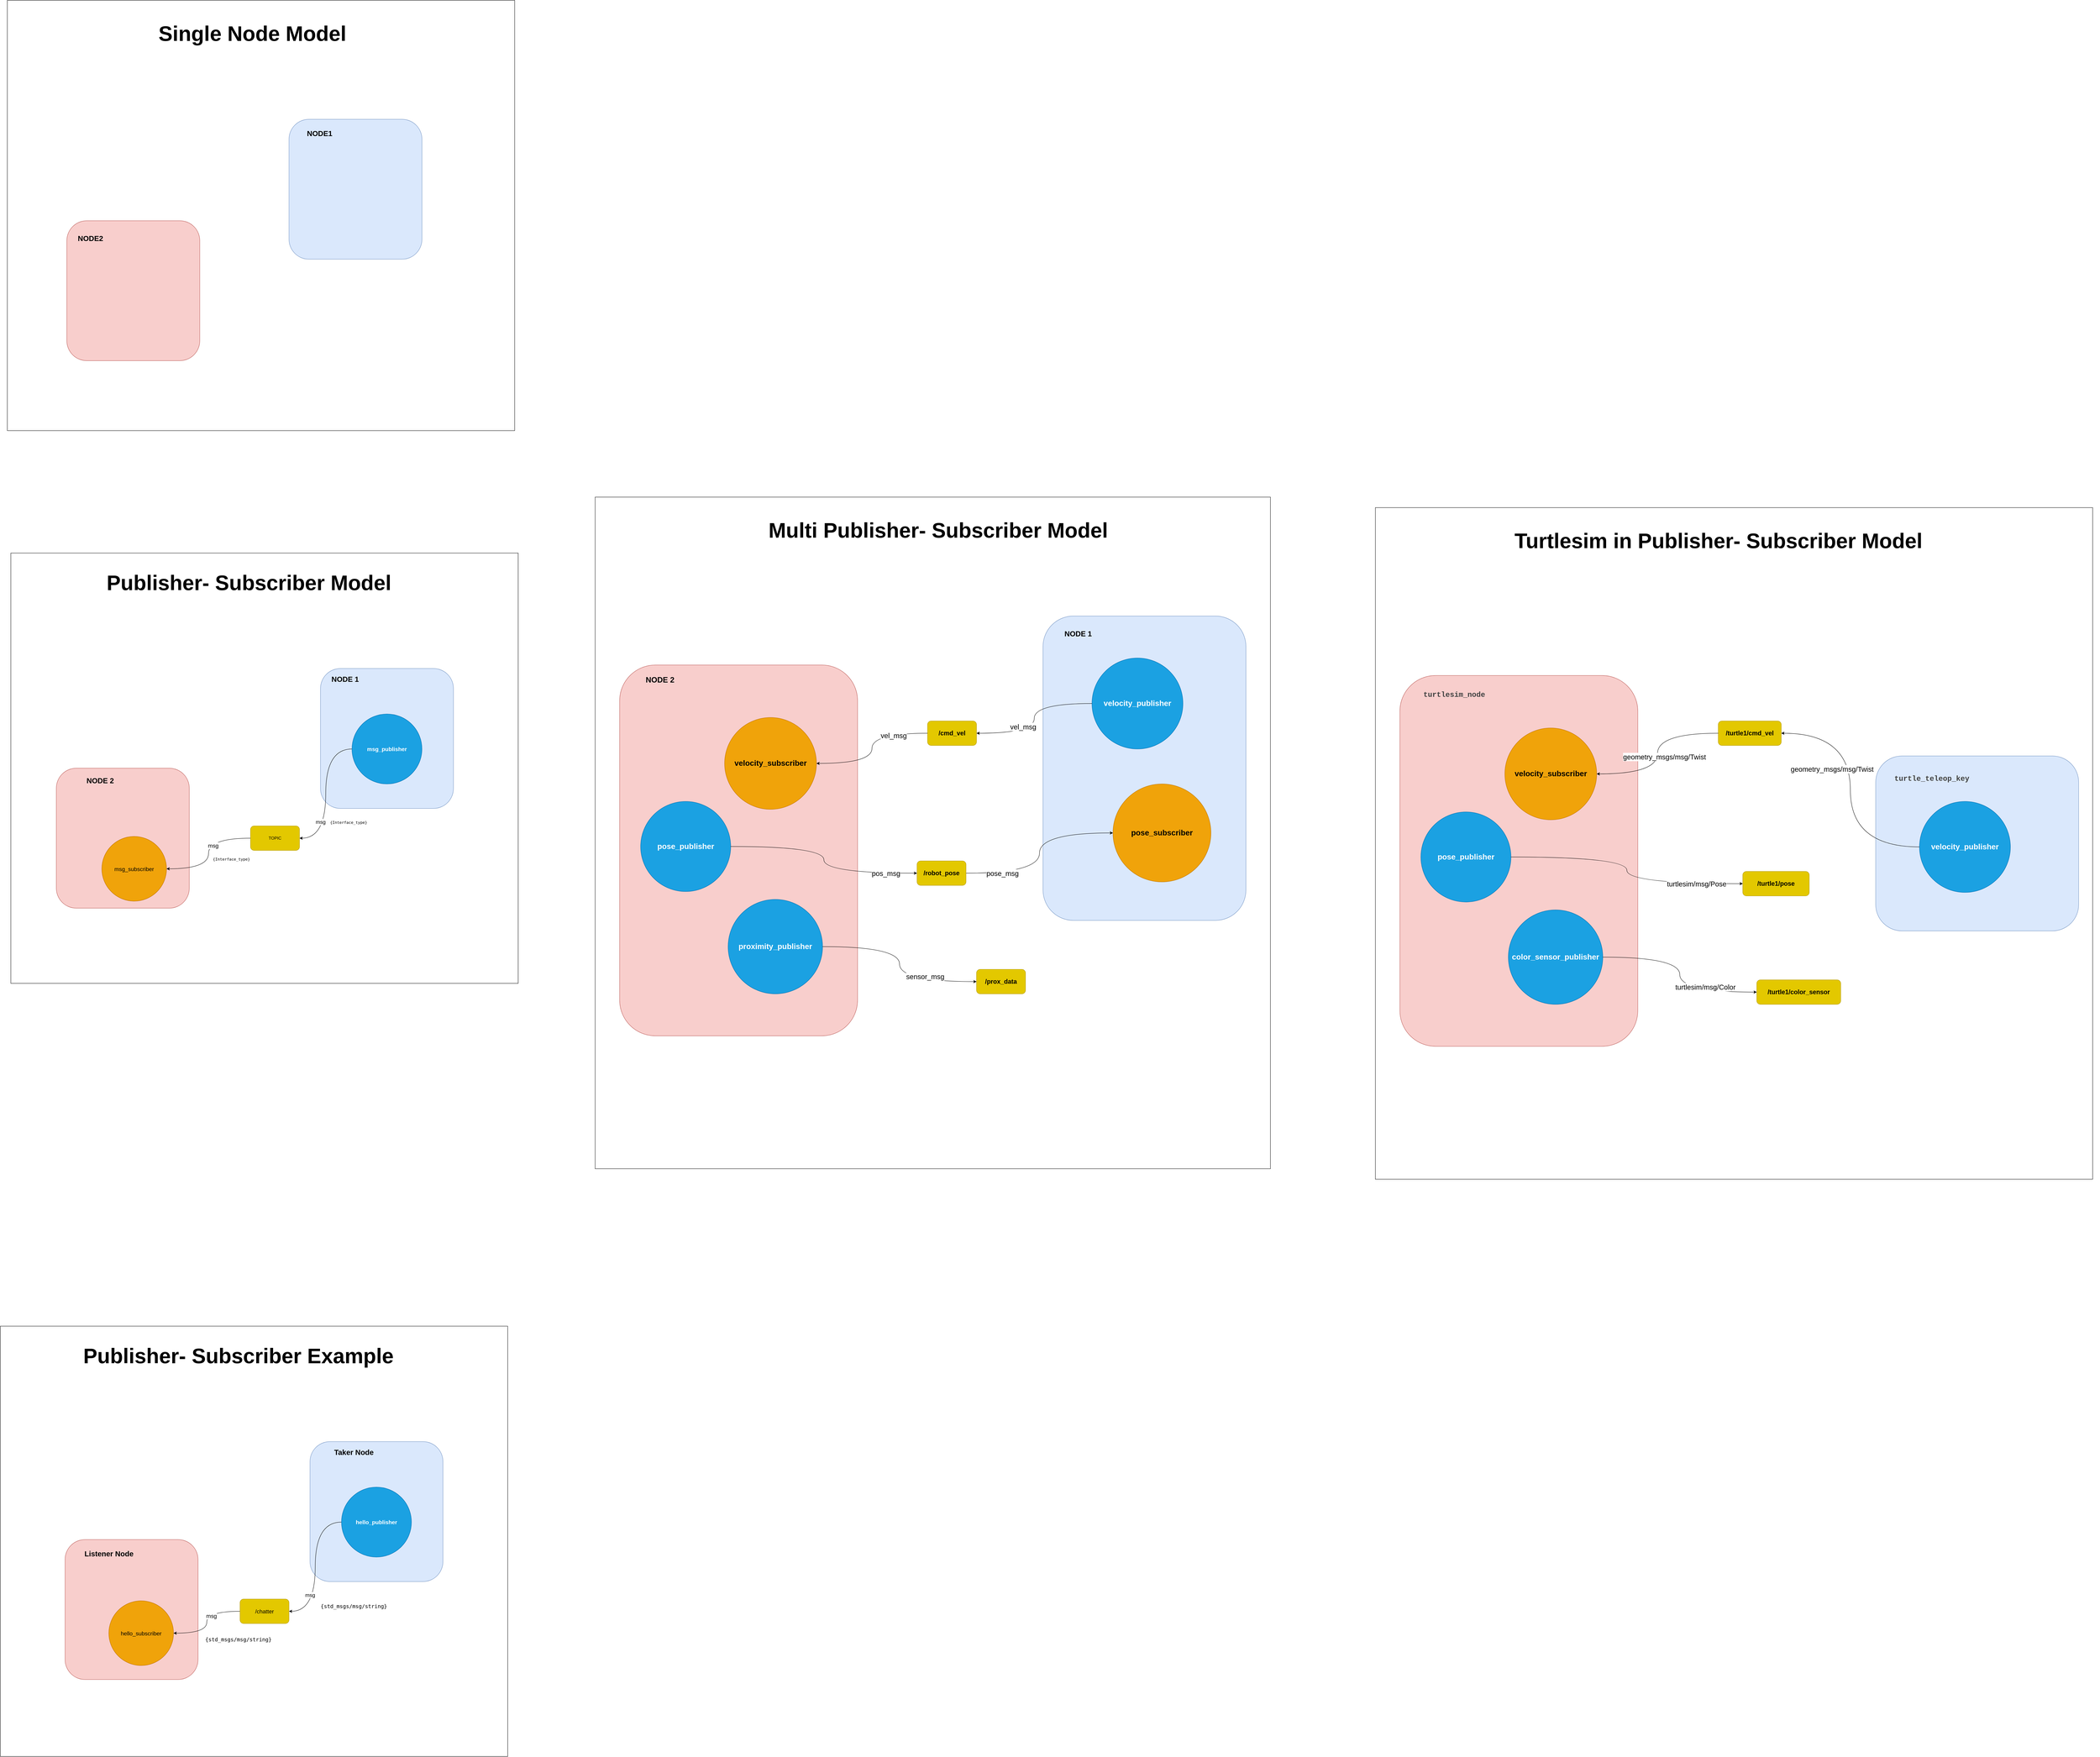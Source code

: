 <mxfile>
    <diagram id="6SdW7Xw68i-UTDWBZWGj" name="1-simple-pub-sub">
        <mxGraphModel dx="3318" dy="3440" grid="1" gridSize="10" guides="1" tooltips="1" connect="1" arrows="1" fold="1" page="1" pageScale="1" pageWidth="850" pageHeight="1100" math="0" shadow="0">
            <root>
                <mxCell id="0"/>
                <mxCell id="1" parent="0"/>
                <mxCell id="15" value="" style="whiteSpace=wrap;html=1;fontFamily=Helvetica;fontSize=11;fontColor=default;labelBackgroundColor=default;movable=1;resizable=1;rotatable=1;deletable=1;editable=1;locked=0;connectable=1;" parent="1" vertex="1">
                    <mxGeometry x="-390" width="1450" height="1230" as="geometry"/>
                </mxCell>
                <mxCell id="11" value="" style="rounded=1;whiteSpace=wrap;html=1;fontFamily=Helvetica;fontSize=11;labelBackgroundColor=default;fillColor=#f8cecc;strokeColor=#b85450;" parent="1" vertex="1">
                    <mxGeometry x="-260" y="615" width="380" height="400" as="geometry"/>
                </mxCell>
                <mxCell id="10" value="" style="rounded=1;whiteSpace=wrap;html=1;fontFamily=Helvetica;fontSize=11;labelBackgroundColor=default;fillColor=#dae8fc;strokeColor=#6c8ebf;" parent="1" vertex="1">
                    <mxGeometry x="495" y="330" width="380" height="400" as="geometry"/>
                </mxCell>
                <mxCell id="5" style="edgeStyle=orthogonalEdgeStyle;html=1;exitX=0;exitY=0.5;exitDx=0;exitDy=0;entryX=1;entryY=0.5;entryDx=0;entryDy=0;curved=1;" parent="1" source="2" target="4" edge="1">
                    <mxGeometry relative="1" as="geometry"/>
                </mxCell>
                <mxCell id="13" value="msg" style="edgeLabel;html=1;align=center;verticalAlign=middle;resizable=0;points=[];fontFamily=Helvetica;fontSize=15;fontColor=default;labelBackgroundColor=default;" parent="5" vertex="1" connectable="0">
                    <mxGeometry x="0.17" y="-1" relative="1" as="geometry">
                        <mxPoint x="-14" y="46" as="offset"/>
                    </mxGeometry>
                </mxCell>
                <mxCell id="2" value="msg_publisher" style="ellipse;whiteSpace=wrap;html=1;fillColor=#1ba1e2;strokeColor=#006EAF;fontColor=#ffffff;fontSize=16;fontStyle=1" parent="1" vertex="1">
                    <mxGeometry x="585" y="460" width="200" height="200" as="geometry"/>
                </mxCell>
                <mxCell id="3" value="msg_subscriber" style="ellipse;whiteSpace=wrap;html=1;fillColor=#f0a30a;fontColor=#000000;strokeColor=#BD7000;fontSize=16;" parent="1" vertex="1">
                    <mxGeometry x="-130" y="810" width="185" height="185" as="geometry"/>
                </mxCell>
                <mxCell id="6" style="edgeStyle=orthogonalEdgeStyle;html=1;entryX=1;entryY=0.5;entryDx=0;entryDy=0;curved=1;" parent="1" source="4" target="3" edge="1">
                    <mxGeometry relative="1" as="geometry"/>
                </mxCell>
                <mxCell id="14" value="msg" style="edgeLabel;html=1;align=center;verticalAlign=middle;resizable=0;points=[];fontFamily=Helvetica;fontSize=16;fontColor=default;labelBackgroundColor=default;" parent="6" vertex="1" connectable="0">
                    <mxGeometry x="-0.143" y="13" relative="1" as="geometry">
                        <mxPoint as="offset"/>
                    </mxGeometry>
                </mxCell>
                <mxCell id="4" value="TOPIC" style="rounded=1;whiteSpace=wrap;html=1;fillColor=#e3c800;strokeColor=#B09500;fontColor=#000000;" parent="1" vertex="1">
                    <mxGeometry x="295" y="780" width="140" height="70" as="geometry"/>
                </mxCell>
                <mxCell id="9" value="&lt;span&gt;NODE 1&lt;/span&gt;" style="text;html=1;align=center;verticalAlign=middle;resizable=0;points=[];autosize=1;strokeColor=none;fillColor=none;fontFamily=Helvetica;fontSize=21;fontColor=default;labelBackgroundColor=none;strokeWidth=3;fontStyle=1" parent="1" vertex="1">
                    <mxGeometry x="515" y="340" width="100" height="40" as="geometry"/>
                </mxCell>
                <mxCell id="12" value="&lt;span&gt;NODE 2&lt;/span&gt;" style="text;html=1;align=center;verticalAlign=middle;resizable=0;points=[];autosize=1;strokeColor=none;fillColor=none;fontFamily=Helvetica;fontSize=21;fontColor=default;labelBackgroundColor=none;strokeWidth=3;fontStyle=1" parent="1" vertex="1">
                    <mxGeometry x="-185" y="630" width="100" height="40" as="geometry"/>
                </mxCell>
                <mxCell id="16" value="&lt;h1&gt;&lt;font&gt;Publisher- Subscriber Model&lt;/font&gt;&lt;/h1&gt;" style="text;html=1;align=center;verticalAlign=middle;resizable=0;points=[];autosize=1;strokeColor=none;fillColor=none;fontFamily=Helvetica;fontSize=30;fontColor=default;labelBackgroundColor=default;" parent="1" vertex="1">
                    <mxGeometry x="-130" width="840" height="170" as="geometry"/>
                </mxCell>
                <mxCell id="31" value="" style="whiteSpace=wrap;html=1;fontFamily=Helvetica;fontSize=11;fontColor=default;labelBackgroundColor=default;movable=1;resizable=1;rotatable=1;deletable=1;editable=1;locked=0;connectable=1;" parent="1" vertex="1">
                    <mxGeometry x="-420" y="2210" width="1450" height="1230" as="geometry"/>
                </mxCell>
                <mxCell id="32" value="" style="rounded=1;whiteSpace=wrap;html=1;fontFamily=Helvetica;fontSize=11;labelBackgroundColor=default;fillColor=#f8cecc;strokeColor=#b85450;" parent="1" vertex="1">
                    <mxGeometry x="-235" y="2820" width="380" height="400" as="geometry"/>
                </mxCell>
                <mxCell id="33" value="" style="rounded=1;whiteSpace=wrap;html=1;fontFamily=Helvetica;fontSize=11;labelBackgroundColor=default;fillColor=#dae8fc;strokeColor=#6c8ebf;" parent="1" vertex="1">
                    <mxGeometry x="465" y="2540" width="380" height="400" as="geometry"/>
                </mxCell>
                <mxCell id="34" style="edgeStyle=orthogonalEdgeStyle;html=1;exitX=0;exitY=0.5;exitDx=0;exitDy=0;entryX=1;entryY=0.5;entryDx=0;entryDy=0;curved=1;" parent="1" source="36" target="40" edge="1">
                    <mxGeometry relative="1" as="geometry"/>
                </mxCell>
                <mxCell id="35" value="msg" style="edgeLabel;html=1;align=center;verticalAlign=middle;resizable=0;points=[];fontFamily=Helvetica;fontSize=15;fontColor=default;labelBackgroundColor=default;" parent="34" vertex="1" connectable="0">
                    <mxGeometry x="0.17" y="-1" relative="1" as="geometry">
                        <mxPoint x="-14" y="46" as="offset"/>
                    </mxGeometry>
                </mxCell>
                <mxCell id="36" value="hello_publisher" style="ellipse;whiteSpace=wrap;html=1;fillColor=#1ba1e2;strokeColor=#006EAF;fontColor=#ffffff;fontSize=16;fontStyle=1" parent="1" vertex="1">
                    <mxGeometry x="555" y="2670" width="200" height="200" as="geometry"/>
                </mxCell>
                <mxCell id="37" value="hello_subscriber" style="ellipse;whiteSpace=wrap;html=1;fillColor=#f0a30a;fontColor=#000000;strokeColor=#BD7000;fontSize=16;" parent="1" vertex="1">
                    <mxGeometry x="-110" y="2995" width="185" height="185" as="geometry"/>
                </mxCell>
                <mxCell id="38" style="edgeStyle=orthogonalEdgeStyle;html=1;entryX=1;entryY=0.5;entryDx=0;entryDy=0;curved=1;" parent="1" source="40" target="37" edge="1">
                    <mxGeometry relative="1" as="geometry"/>
                </mxCell>
                <mxCell id="39" value="msg" style="edgeLabel;html=1;align=center;verticalAlign=middle;resizable=0;points=[];fontFamily=Helvetica;fontSize=16;fontColor=default;labelBackgroundColor=default;" parent="38" vertex="1" connectable="0">
                    <mxGeometry x="-0.143" y="13" relative="1" as="geometry">
                        <mxPoint as="offset"/>
                    </mxGeometry>
                </mxCell>
                <mxCell id="40" value="/chatter" style="rounded=1;whiteSpace=wrap;html=1;fillColor=#e3c800;strokeColor=#B09500;fontColor=#000000;fontSize=16;" parent="1" vertex="1">
                    <mxGeometry x="265" y="2990" width="140" height="70" as="geometry"/>
                </mxCell>
                <mxCell id="41" value="Taker Node" style="text;html=1;align=center;verticalAlign=middle;resizable=0;points=[];autosize=1;strokeColor=none;fillColor=none;fontFamily=Helvetica;fontSize=21;fontColor=default;labelBackgroundColor=none;strokeWidth=3;fontStyle=1" parent="1" vertex="1">
                    <mxGeometry x="525" y="2550" width="130" height="40" as="geometry"/>
                </mxCell>
                <mxCell id="43" value="&lt;h1&gt;&lt;font&gt;Publisher- Subscriber Example&lt;/font&gt;&lt;/h1&gt;" style="text;html=1;align=center;verticalAlign=middle;resizable=0;points=[];autosize=1;strokeColor=none;fillColor=none;fontFamily=Helvetica;fontSize=30;fontColor=default;labelBackgroundColor=default;" parent="1" vertex="1">
                    <mxGeometry x="-195" y="2210" width="910" height="170" as="geometry"/>
                </mxCell>
                <mxCell id="44" value="Listener Node" style="text;html=1;align=center;verticalAlign=middle;resizable=0;points=[];autosize=1;strokeColor=none;fillColor=none;fontFamily=Helvetica;fontSize=21;fontColor=default;labelBackgroundColor=none;strokeWidth=3;fontStyle=1" parent="1" vertex="1">
                    <mxGeometry x="-185" y="2840" width="150" height="40" as="geometry"/>
                </mxCell>
                <mxCell id="45" value="&lt;pre&gt;{Interface_type}&lt;/pre&gt;" style="text;html=1;align=center;verticalAlign=middle;resizable=0;points=[];autosize=1;strokeColor=none;fillColor=none;fontFamily=Helvetica;fontSize=11;fontColor=default;labelBackgroundColor=default;" parent="1" vertex="1">
                    <mxGeometry x="510" y="745" width="130" height="50" as="geometry"/>
                </mxCell>
                <mxCell id="46" value="&lt;pre&gt;{Interface_type}&lt;/pre&gt;" style="text;html=1;align=center;verticalAlign=middle;resizable=0;points=[];autosize=1;strokeColor=none;fillColor=none;fontFamily=Helvetica;fontSize=11;fontColor=default;labelBackgroundColor=default;" parent="1" vertex="1">
                    <mxGeometry x="175" y="850" width="130" height="50" as="geometry"/>
                </mxCell>
                <mxCell id="47" value="&lt;pre&gt;{std_msgs/msg/string}&lt;br&gt;&lt;/pre&gt;" style="text;html=1;align=center;verticalAlign=middle;resizable=0;points=[];autosize=1;strokeColor=none;fillColor=none;fontFamily=Helvetica;fontSize=15;fontColor=default;labelBackgroundColor=default;" parent="1" vertex="1">
                    <mxGeometry x="485" y="2980" width="210" height="60" as="geometry"/>
                </mxCell>
                <mxCell id="49" value="&lt;pre&gt;{std_msgs/msg/string}&lt;br&gt;&lt;/pre&gt;" style="text;html=1;align=center;verticalAlign=middle;resizable=0;points=[];autosize=1;strokeColor=none;fillColor=none;fontFamily=Helvetica;fontSize=15;fontColor=default;labelBackgroundColor=default;" parent="1" vertex="1">
                    <mxGeometry x="155" y="3075" width="210" height="60" as="geometry"/>
                </mxCell>
                <mxCell id="50" value="" style="whiteSpace=wrap;html=1;fontFamily=Helvetica;fontSize=11;fontColor=default;labelBackgroundColor=default;movable=1;resizable=1;rotatable=1;deletable=1;editable=1;locked=0;connectable=1;" parent="1" vertex="1">
                    <mxGeometry x="-400" y="-1580" width="1450" height="1230" as="geometry"/>
                </mxCell>
                <mxCell id="52" value="" style="rounded=1;whiteSpace=wrap;html=1;fontFamily=Helvetica;fontSize=11;labelBackgroundColor=default;fillColor=#dae8fc;strokeColor=#6c8ebf;" parent="1" vertex="1">
                    <mxGeometry x="405" y="-1240" width="380" height="400" as="geometry"/>
                </mxCell>
                <mxCell id="60" value="&lt;span&gt;NODE1&amp;nbsp;&lt;/span&gt;" style="text;html=1;align=center;verticalAlign=middle;resizable=0;points=[];autosize=1;strokeColor=none;fillColor=none;fontFamily=Helvetica;fontSize=21;fontColor=default;labelBackgroundColor=none;strokeWidth=3;fontStyle=1" parent="1" vertex="1">
                    <mxGeometry x="445" y="-1220" width="100" height="40" as="geometry"/>
                </mxCell>
                <mxCell id="62" value="&lt;h1&gt;&lt;font&gt;Single Node Model&lt;/font&gt;&lt;/h1&gt;" style="text;html=1;align=center;verticalAlign=middle;resizable=0;points=[];autosize=1;strokeColor=none;fillColor=none;fontFamily=Helvetica;fontSize=30;fontColor=default;labelBackgroundColor=default;" parent="1" vertex="1">
                    <mxGeometry x="20" y="-1570" width="560" height="170" as="geometry"/>
                </mxCell>
                <mxCell id="73" value="" style="group" parent="1" vertex="1" connectable="0">
                    <mxGeometry x="-230" y="-950" width="380" height="400" as="geometry"/>
                </mxCell>
                <mxCell id="72" value="" style="rounded=1;whiteSpace=wrap;html=1;fontFamily=Helvetica;fontSize=11;labelBackgroundColor=default;fillColor=#f8cecc;strokeColor=#b85450;" parent="73" vertex="1">
                    <mxGeometry width="380" height="400" as="geometry"/>
                </mxCell>
                <mxCell id="71" value="&lt;span&gt;NODE2&amp;nbsp;&lt;/span&gt;" style="text;html=1;align=center;verticalAlign=middle;resizable=0;points=[];autosize=1;strokeColor=none;fillColor=none;fontFamily=Helvetica;fontSize=21;fontColor=default;labelBackgroundColor=none;strokeWidth=3;fontStyle=1" parent="73" vertex="1">
                    <mxGeometry x="20" y="30" width="100" height="40" as="geometry"/>
                </mxCell>
                <mxCell id="90" value="" style="whiteSpace=wrap;html=1;fontFamily=Helvetica;fontSize=11;fontColor=default;labelBackgroundColor=default;movable=1;resizable=1;rotatable=1;deletable=1;editable=1;locked=0;connectable=1;" parent="1" vertex="1">
                    <mxGeometry x="1280" y="-160" width="1930" height="1920" as="geometry"/>
                </mxCell>
                <mxCell id="99" value="/cmd_vel" style="rounded=1;whiteSpace=wrap;html=1;fillColor=#e3c800;strokeColor=#B09500;fontColor=#000000;fontSize=18;fontStyle=1" parent="1" vertex="1">
                    <mxGeometry x="2230" y="480" width="140" height="70" as="geometry"/>
                </mxCell>
                <mxCell id="102" value="&lt;h1&gt;&lt;font&gt;Multi Publisher- Subscriber Model&lt;/font&gt;&lt;/h1&gt;" style="text;html=1;align=center;verticalAlign=middle;resizable=0;points=[];autosize=1;strokeColor=none;fillColor=none;fontFamily=Helvetica;fontSize=30;fontColor=default;labelBackgroundColor=default;" parent="1" vertex="1">
                    <mxGeometry x="1765" y="-150" width="990" height="170" as="geometry"/>
                </mxCell>
                <mxCell id="112" value="" style="group" parent="1" vertex="1" connectable="0">
                    <mxGeometry x="2560" y="180" width="700" height="870" as="geometry"/>
                </mxCell>
                <mxCell id="92" value="" style="rounded=1;whiteSpace=wrap;html=1;fontFamily=Helvetica;fontSize=11;labelBackgroundColor=default;fillColor=#dae8fc;strokeColor=#6c8ebf;" parent="112" vertex="1">
                    <mxGeometry width="580" height="870" as="geometry"/>
                </mxCell>
                <mxCell id="95" value="velocity_publisher" style="ellipse;whiteSpace=wrap;html=1;fillColor=#1ba1e2;strokeColor=#006EAF;fontColor=#ffffff;fontSize=22;fontStyle=1" parent="112" vertex="1">
                    <mxGeometry x="140" y="120" width="260" height="260" as="geometry"/>
                </mxCell>
                <mxCell id="100" value="&lt;span&gt;NODE 1&lt;/span&gt;" style="text;html=1;align=center;verticalAlign=middle;resizable=0;points=[];autosize=1;strokeColor=none;fillColor=none;fontFamily=Helvetica;fontSize=21;fontColor=default;labelBackgroundColor=none;strokeWidth=3;fontStyle=1" parent="112" vertex="1">
                    <mxGeometry x="50" y="30" width="100" height="40" as="geometry"/>
                </mxCell>
                <mxCell id="110" value="pose_subscriber" style="ellipse;whiteSpace=wrap;html=1;fillColor=#f0a30a;fontColor=#000000;strokeColor=#BD7000;fontSize=22;fontStyle=1" parent="112" vertex="1">
                    <mxGeometry x="200" y="480" width="280" height="280" as="geometry"/>
                </mxCell>
                <mxCell id="113" value="" style="group" parent="1" vertex="1" connectable="0">
                    <mxGeometry x="1390" y="320" width="660" height="1060" as="geometry"/>
                </mxCell>
                <mxCell id="91" value="" style="rounded=1;whiteSpace=wrap;html=1;fontFamily=Helvetica;fontSize=11;labelBackgroundColor=default;fillColor=#f8cecc;strokeColor=#b85450;" parent="113" vertex="1">
                    <mxGeometry x="-40" width="680" height="1060" as="geometry"/>
                </mxCell>
                <mxCell id="96" value="velocity_subscriber" style="ellipse;whiteSpace=wrap;html=1;fillColor=#f0a30a;fontColor=#000000;strokeColor=#BD7000;fontSize=22;fontStyle=1" parent="113" vertex="1">
                    <mxGeometry x="260" y="150" width="262.5" height="262.5" as="geometry"/>
                </mxCell>
                <mxCell id="101" value="&lt;span&gt;NODE 2&lt;/span&gt;" style="text;html=1;align=center;verticalAlign=middle;resizable=0;points=[];autosize=1;strokeColor=none;fillColor=none;fontFamily=Helvetica;fontSize=22;fontColor=default;labelBackgroundColor=none;strokeWidth=3;fontStyle=1" parent="113" vertex="1">
                    <mxGeometry x="20" y="22.5" width="110" height="40" as="geometry"/>
                </mxCell>
                <mxCell id="106" value="pose_publisher" style="ellipse;whiteSpace=wrap;html=1;fillColor=#1ba1e2;strokeColor=#006EAF;fontColor=#ffffff;fontSize=22;fontStyle=1" parent="113" vertex="1">
                    <mxGeometry x="20" y="390" width="257.5" height="257.5" as="geometry"/>
                </mxCell>
                <mxCell id="121" value="proximity_publisher" style="ellipse;whiteSpace=wrap;html=1;fillColor=#1ba1e2;strokeColor=#006EAF;fontColor=#ffffff;fontSize=22;fontStyle=1" parent="113" vertex="1">
                    <mxGeometry x="270" y="670" width="270" height="270" as="geometry"/>
                </mxCell>
                <mxCell id="97" style="edgeStyle=orthogonalEdgeStyle;html=1;entryX=1;entryY=0.5;entryDx=0;entryDy=0;curved=1;" parent="1" source="99" target="96" edge="1">
                    <mxGeometry relative="1" as="geometry"/>
                </mxCell>
                <mxCell id="98" value="vel_msg" style="edgeLabel;html=1;align=center;verticalAlign=middle;resizable=0;points=[];fontFamily=Helvetica;fontSize=20;fontColor=default;labelBackgroundColor=default;" parent="97" vertex="1" connectable="0">
                    <mxGeometry x="-0.143" y="13" relative="1" as="geometry">
                        <mxPoint x="48" y="-9" as="offset"/>
                    </mxGeometry>
                </mxCell>
                <mxCell id="93" style="edgeStyle=orthogonalEdgeStyle;html=1;exitX=0;exitY=0.5;exitDx=0;exitDy=0;entryX=1;entryY=0.5;entryDx=0;entryDy=0;curved=1;" parent="1" source="95" target="99" edge="1">
                    <mxGeometry relative="1" as="geometry"/>
                </mxCell>
                <mxCell id="94" value="vel_msg" style="edgeLabel;html=1;align=center;verticalAlign=middle;resizable=0;points=[];fontFamily=Helvetica;fontSize=20;fontColor=default;labelBackgroundColor=default;" parent="93" vertex="1" connectable="0">
                    <mxGeometry x="0.17" y="-1" relative="1" as="geometry">
                        <mxPoint x="-31" y="-12" as="offset"/>
                    </mxGeometry>
                </mxCell>
                <mxCell id="118" style="edgeStyle=orthogonalEdgeStyle;html=1;exitX=1;exitY=0.5;exitDx=0;exitDy=0;entryX=0;entryY=0.5;entryDx=0;entryDy=0;curved=1;" parent="1" source="116" target="110" edge="1">
                    <mxGeometry relative="1" as="geometry"/>
                </mxCell>
                <mxCell id="120" value="pose_msg" style="edgeLabel;html=1;align=center;verticalAlign=middle;resizable=0;points=[];fontSize=20;" parent="118" vertex="1" connectable="0">
                    <mxGeometry x="-0.41" y="10" relative="1" as="geometry">
                        <mxPoint x="-54" y="10" as="offset"/>
                    </mxGeometry>
                </mxCell>
                <mxCell id="116" value="/robot_pose" style="rounded=1;whiteSpace=wrap;html=1;fillColor=#e3c800;strokeColor=#B09500;fontColor=#000000;fontSize=18;fontStyle=1" parent="1" vertex="1">
                    <mxGeometry x="2200" y="880" width="140" height="70" as="geometry"/>
                </mxCell>
                <mxCell id="117" style="edgeStyle=orthogonalEdgeStyle;html=1;entryX=0;entryY=0.5;entryDx=0;entryDy=0;curved=1;" parent="1" source="106" target="116" edge="1">
                    <mxGeometry relative="1" as="geometry"/>
                </mxCell>
                <mxCell id="119" value="pos_msg" style="edgeLabel;html=1;align=center;verticalAlign=middle;resizable=0;points=[];fontSize=20;" parent="117" vertex="1" connectable="0">
                    <mxGeometry x="0.34" y="-9" relative="1" as="geometry">
                        <mxPoint x="111" y="-9" as="offset"/>
                    </mxGeometry>
                </mxCell>
                <mxCell id="122" value="/prox_data" style="rounded=1;whiteSpace=wrap;html=1;fillColor=#e3c800;strokeColor=#B09500;fontColor=#000000;fontSize=18;fontStyle=1" parent="1" vertex="1">
                    <mxGeometry x="2370" y="1190" width="140" height="70" as="geometry"/>
                </mxCell>
                <mxCell id="123" style="edgeStyle=orthogonalEdgeStyle;html=1;exitX=1;exitY=0.5;exitDx=0;exitDy=0;entryX=0;entryY=0.5;entryDx=0;entryDy=0;curved=1;" parent="1" source="121" target="122" edge="1">
                    <mxGeometry relative="1" as="geometry"/>
                </mxCell>
                <mxCell id="124" value="sensor_msg" style="edgeLabel;html=1;align=center;verticalAlign=middle;resizable=0;points=[];fontSize=20;" parent="123" vertex="1" connectable="0">
                    <mxGeometry x="0.387" y="7" relative="1" as="geometry">
                        <mxPoint x="18" y="-8" as="offset"/>
                    </mxGeometry>
                </mxCell>
                <mxCell id="125" value="" style="whiteSpace=wrap;html=1;fontFamily=Helvetica;fontSize=11;fontColor=default;labelBackgroundColor=default;movable=1;resizable=1;rotatable=1;deletable=1;editable=1;locked=0;connectable=1;" vertex="1" parent="1">
                    <mxGeometry x="3510" y="-130" width="2050" height="1920" as="geometry"/>
                </mxCell>
                <mxCell id="126" value="/turtle1/cmd_vel" style="rounded=1;whiteSpace=wrap;html=1;fillColor=#e3c800;strokeColor=#B09500;fontColor=#000000;fontSize=18;fontStyle=1" vertex="1" parent="1">
                    <mxGeometry x="4490" y="480" width="180" height="70" as="geometry"/>
                </mxCell>
                <mxCell id="127" value="&lt;h1&gt;&lt;font&gt;Turtlesim in Publisher- Subscriber Model&lt;/font&gt;&lt;/h1&gt;" style="text;html=1;align=center;verticalAlign=middle;resizable=0;points=[];autosize=1;strokeColor=none;fillColor=none;fontFamily=Helvetica;fontSize=30;fontColor=default;labelBackgroundColor=default;" vertex="1" parent="1">
                    <mxGeometry x="3895" y="-120" width="1190" height="170" as="geometry"/>
                </mxCell>
                <mxCell id="128" value="" style="group" vertex="1" connectable="0" parent="1">
                    <mxGeometry x="4880" y="600" width="700" height="870" as="geometry"/>
                </mxCell>
                <mxCell id="129" value="" style="rounded=1;whiteSpace=wrap;html=1;fontFamily=Helvetica;fontSize=11;labelBackgroundColor=default;fillColor=#dae8fc;strokeColor=#6c8ebf;" vertex="1" parent="128">
                    <mxGeometry x="60" y="-20" width="580" height="500" as="geometry"/>
                </mxCell>
                <mxCell id="130" value="velocity_publisher" style="ellipse;whiteSpace=wrap;html=1;fillColor=#1ba1e2;strokeColor=#006EAF;fontColor=#ffffff;fontSize=22;fontStyle=1" vertex="1" parent="128">
                    <mxGeometry x="185" y="110" width="260" height="260" as="geometry"/>
                </mxCell>
                <mxCell id="152" value="&lt;pre style=&quot;box-sizing: border-box; line-height: 1.4; font-family: SFMono-Regular, Menlo, Monaco, Consolas, &amp;quot;Liberation Mono&amp;quot;, &amp;quot;Courier New&amp;quot;, Courier, monospace; margin-top: 0px; margin-bottom: 0px; padding: 12px; overflow: auto; color: rgb(64, 64, 64); text-align: start;&quot; id=&quot;codecell1&quot;&gt;turtle_teleop_key&lt;/pre&gt;" style="text;html=1;align=center;verticalAlign=middle;resizable=0;points=[];autosize=1;strokeColor=none;fillColor=none;fontFamily=Helvetica;fontSize=21;fontColor=default;fontStyle=1;labelBackgroundColor=none;" vertex="1" parent="128">
                    <mxGeometry x="90" y="10" width="260" height="70" as="geometry"/>
                </mxCell>
                <mxCell id="133" value="" style="group" vertex="1" connectable="0" parent="1">
                    <mxGeometry x="3620" y="350" width="660" height="1060" as="geometry"/>
                </mxCell>
                <mxCell id="134" value="" style="rounded=1;whiteSpace=wrap;html=1;fontFamily=Helvetica;fontSize=11;labelBackgroundColor=default;fillColor=#f8cecc;strokeColor=#b85450;" vertex="1" parent="133">
                    <mxGeometry x="-40" width="680" height="1060" as="geometry"/>
                </mxCell>
                <mxCell id="135" value="velocity_subscriber" style="ellipse;whiteSpace=wrap;html=1;fillColor=#f0a30a;fontColor=#000000;strokeColor=#BD7000;fontSize=22;fontStyle=1" vertex="1" parent="133">
                    <mxGeometry x="260" y="150" width="262.5" height="262.5" as="geometry"/>
                </mxCell>
                <mxCell id="137" value="pose_publisher" style="ellipse;whiteSpace=wrap;html=1;fillColor=#1ba1e2;strokeColor=#006EAF;fontColor=#ffffff;fontSize=22;fontStyle=1" vertex="1" parent="133">
                    <mxGeometry x="20" y="390" width="257.5" height="257.5" as="geometry"/>
                </mxCell>
                <mxCell id="138" value="color_sensor_publisher" style="ellipse;whiteSpace=wrap;html=1;fillColor=#1ba1e2;strokeColor=#006EAF;fontColor=#ffffff;fontSize=22;fontStyle=1" vertex="1" parent="133">
                    <mxGeometry x="270" y="670" width="270" height="270" as="geometry"/>
                </mxCell>
                <mxCell id="151" value="&lt;pre style=&quot;box-sizing: border-box; line-height: 1.4; font-family: SFMono-Regular, Menlo, Monaco, Consolas, &amp;quot;Liberation Mono&amp;quot;, &amp;quot;Courier New&amp;quot;, Courier, monospace; margin-top: 0px; margin-bottom: 0px; padding: 12px; overflow: auto; color: rgb(64, 64, 64); text-align: start;&quot; id=&quot;codecell1&quot;&gt;turtlesim_node&lt;/pre&gt;" style="text;html=1;align=center;verticalAlign=middle;resizable=0;points=[];autosize=1;strokeColor=none;fillColor=none;fontFamily=Helvetica;fontSize=21;fontColor=default;fontStyle=1;labelBackgroundColor=none;" vertex="1" parent="133">
                    <mxGeometry x="40" y="30" width="150" height="50" as="geometry"/>
                </mxCell>
                <mxCell id="139" style="edgeStyle=orthogonalEdgeStyle;html=1;entryX=1;entryY=0.5;entryDx=0;entryDy=0;curved=1;" edge="1" source="126" target="135" parent="1">
                    <mxGeometry relative="1" as="geometry"/>
                </mxCell>
                <mxCell id="140" value="geometry_msgs/msg/Twist" style="edgeLabel;html=1;align=center;verticalAlign=middle;resizable=0;points=[];fontFamily=Helvetica;fontSize=20;fontColor=default;labelBackgroundColor=default;" vertex="1" connectable="0" parent="139">
                    <mxGeometry x="-0.143" y="13" relative="1" as="geometry">
                        <mxPoint x="6" y="42" as="offset"/>
                    </mxGeometry>
                </mxCell>
                <mxCell id="141" style="edgeStyle=orthogonalEdgeStyle;html=1;exitX=0;exitY=0.5;exitDx=0;exitDy=0;entryX=1;entryY=0.5;entryDx=0;entryDy=0;curved=1;" edge="1" source="130" target="126" parent="1">
                    <mxGeometry relative="1" as="geometry"/>
                </mxCell>
                <mxCell id="142" value="geometry_msgs/msg/Twist" style="edgeLabel;html=1;align=center;verticalAlign=middle;resizable=0;points=[];fontFamily=Helvetica;fontSize=20;fontColor=default;labelBackgroundColor=default;" vertex="1" connectable="0" parent="141">
                    <mxGeometry x="0.17" y="-1" relative="1" as="geometry">
                        <mxPoint x="-54" as="offset"/>
                    </mxGeometry>
                </mxCell>
                <mxCell id="145" value="/turtle1/pose" style="rounded=1;whiteSpace=wrap;html=1;fillColor=#e3c800;strokeColor=#B09500;fontColor=#000000;fontSize=18;fontStyle=1" vertex="1" parent="1">
                    <mxGeometry x="4560" y="910" width="190" height="70" as="geometry"/>
                </mxCell>
                <mxCell id="146" style="edgeStyle=orthogonalEdgeStyle;html=1;entryX=0;entryY=0.5;entryDx=0;entryDy=0;curved=1;" edge="1" source="137" target="145" parent="1">
                    <mxGeometry relative="1" as="geometry"/>
                </mxCell>
                <mxCell id="147" value="turtlesim/msg/Pose" style="edgeLabel;html=1;align=center;verticalAlign=middle;resizable=0;points=[];fontSize=20;" vertex="1" connectable="0" parent="146">
                    <mxGeometry x="0.34" y="-9" relative="1" as="geometry">
                        <mxPoint x="111" y="-9" as="offset"/>
                    </mxGeometry>
                </mxCell>
                <mxCell id="148" value="/turtle1/color_sensor" style="rounded=1;whiteSpace=wrap;html=1;fillColor=#e3c800;strokeColor=#B09500;fontColor=#000000;fontSize=18;fontStyle=1" vertex="1" parent="1">
                    <mxGeometry x="4600" y="1220" width="240" height="70" as="geometry"/>
                </mxCell>
                <mxCell id="149" style="edgeStyle=orthogonalEdgeStyle;html=1;exitX=1;exitY=0.5;exitDx=0;exitDy=0;entryX=0;entryY=0.5;entryDx=0;entryDy=0;curved=1;" edge="1" source="138" target="148" parent="1">
                    <mxGeometry relative="1" as="geometry"/>
                </mxCell>
                <mxCell id="150" value="turtlesim/msg/Color" style="edgeLabel;html=1;align=center;verticalAlign=middle;resizable=0;points=[];fontSize=20;" vertex="1" connectable="0" parent="149">
                    <mxGeometry x="0.387" y="7" relative="1" as="geometry">
                        <mxPoint x="18" y="-8" as="offset"/>
                    </mxGeometry>
                </mxCell>
            </root>
        </mxGraphModel>
    </diagram>
</mxfile>